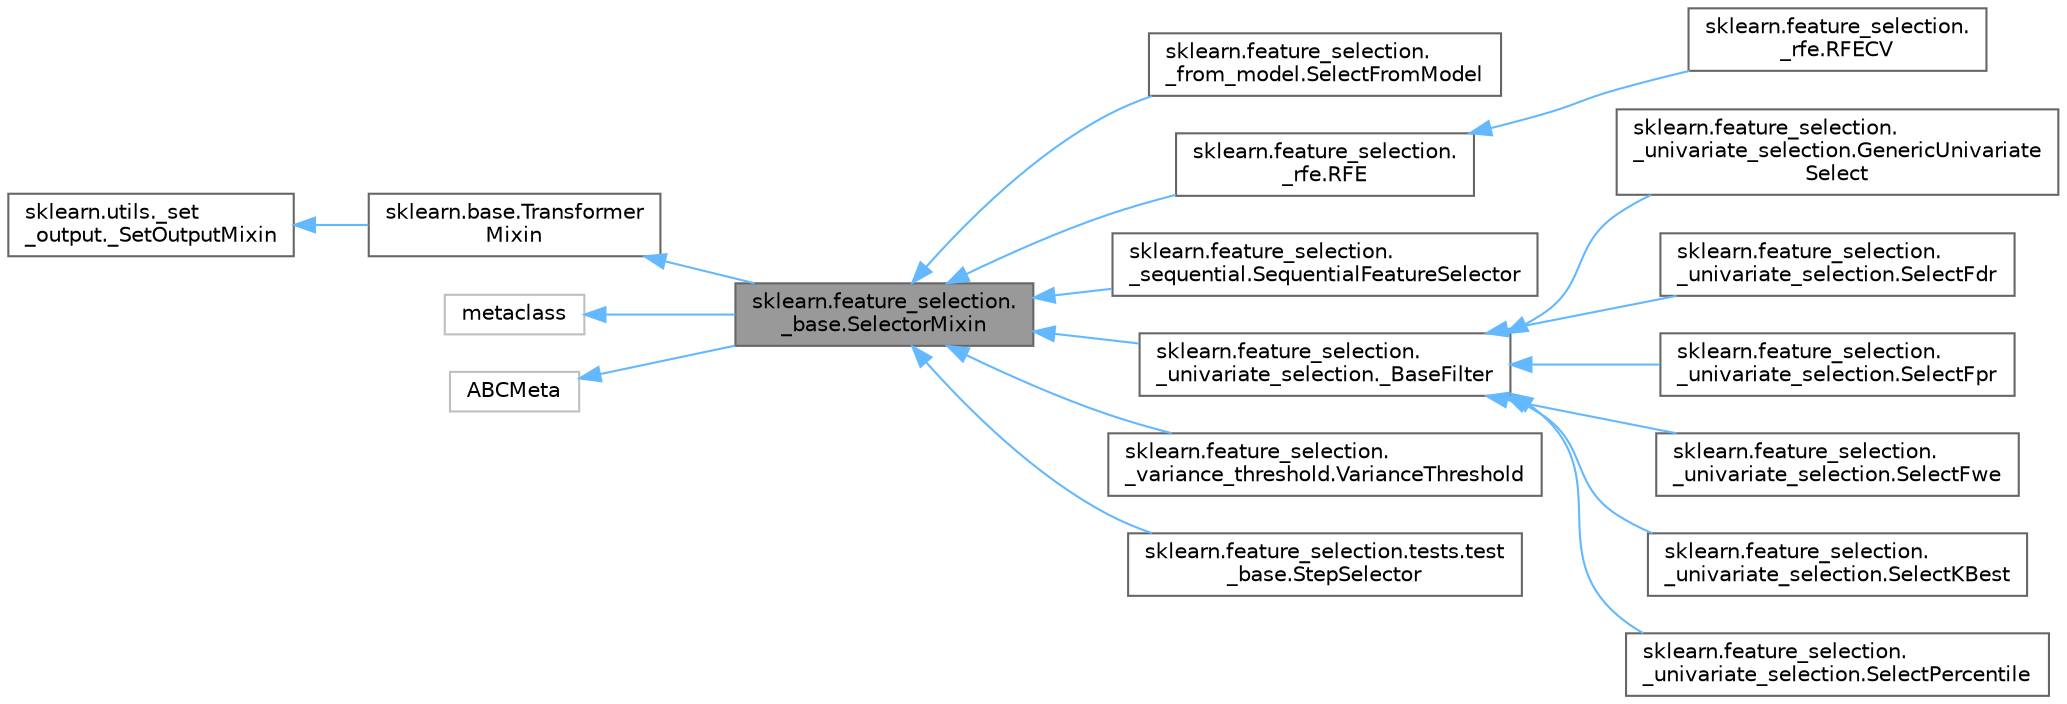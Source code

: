 digraph "sklearn.feature_selection._base.SelectorMixin"
{
 // LATEX_PDF_SIZE
  bgcolor="transparent";
  edge [fontname=Helvetica,fontsize=10,labelfontname=Helvetica,labelfontsize=10];
  node [fontname=Helvetica,fontsize=10,shape=box,height=0.2,width=0.4];
  rankdir="LR";
  Node1 [id="Node000001",label="sklearn.feature_selection.\l_base.SelectorMixin",height=0.2,width=0.4,color="gray40", fillcolor="grey60", style="filled", fontcolor="black",tooltip=" "];
  Node2 -> Node1 [id="edge1_Node000001_Node000002",dir="back",color="steelblue1",style="solid",tooltip=" "];
  Node2 [id="Node000002",label="sklearn.base.Transformer\lMixin",height=0.2,width=0.4,color="gray40", fillcolor="white", style="filled",URL="$d7/d72/classsklearn_1_1base_1_1TransformerMixin.html",tooltip=" "];
  Node3 -> Node2 [id="edge2_Node000002_Node000003",dir="back",color="steelblue1",style="solid",tooltip=" "];
  Node3 [id="Node000003",label="sklearn.utils._set\l_output._SetOutputMixin",height=0.2,width=0.4,color="gray40", fillcolor="white", style="filled",URL="$d3/d75/classsklearn_1_1utils_1_1__set__output_1_1__SetOutputMixin.html",tooltip=" "];
  Node4 -> Node1 [id="edge3_Node000001_Node000004",dir="back",color="steelblue1",style="solid",tooltip=" "];
  Node4 [id="Node000004",label="metaclass",height=0.2,width=0.4,color="grey75", fillcolor="white", style="filled",URL="$d1/d9a/classmetaclass.html",tooltip=" "];
  Node5 -> Node1 [id="edge4_Node000001_Node000005",dir="back",color="steelblue1",style="solid",tooltip=" "];
  Node5 [id="Node000005",label="ABCMeta",height=0.2,width=0.4,color="grey75", fillcolor="white", style="filled",URL="$df/d42/classABCMeta.html",tooltip=" "];
  Node1 -> Node6 [id="edge5_Node000001_Node000006",dir="back",color="steelblue1",style="solid",tooltip=" "];
  Node6 [id="Node000006",label="sklearn.feature_selection.\l_from_model.SelectFromModel",height=0.2,width=0.4,color="gray40", fillcolor="white", style="filled",URL="$d0/d2d/classsklearn_1_1feature__selection_1_1__from__model_1_1SelectFromModel.html",tooltip=" "];
  Node1 -> Node7 [id="edge6_Node000001_Node000007",dir="back",color="steelblue1",style="solid",tooltip=" "];
  Node7 [id="Node000007",label="sklearn.feature_selection.\l_rfe.RFE",height=0.2,width=0.4,color="gray40", fillcolor="white", style="filled",URL="$d2/df7/classsklearn_1_1feature__selection_1_1__rfe_1_1RFE.html",tooltip=" "];
  Node7 -> Node8 [id="edge7_Node000007_Node000008",dir="back",color="steelblue1",style="solid",tooltip=" "];
  Node8 [id="Node000008",label="sklearn.feature_selection.\l_rfe.RFECV",height=0.2,width=0.4,color="gray40", fillcolor="white", style="filled",URL="$d9/deb/classsklearn_1_1feature__selection_1_1__rfe_1_1RFECV.html",tooltip=" "];
  Node1 -> Node9 [id="edge8_Node000001_Node000009",dir="back",color="steelblue1",style="solid",tooltip=" "];
  Node9 [id="Node000009",label="sklearn.feature_selection.\l_sequential.SequentialFeatureSelector",height=0.2,width=0.4,color="gray40", fillcolor="white", style="filled",URL="$d2/d8a/classsklearn_1_1feature__selection_1_1__sequential_1_1SequentialFeatureSelector.html",tooltip=" "];
  Node1 -> Node10 [id="edge9_Node000001_Node000010",dir="back",color="steelblue1",style="solid",tooltip=" "];
  Node10 [id="Node000010",label="sklearn.feature_selection.\l_univariate_selection._BaseFilter",height=0.2,width=0.4,color="gray40", fillcolor="white", style="filled",URL="$d7/d4c/classsklearn_1_1feature__selection_1_1__univariate__selection_1_1__BaseFilter.html",tooltip="Base classes."];
  Node10 -> Node11 [id="edge10_Node000010_Node000011",dir="back",color="steelblue1",style="solid",tooltip=" "];
  Node11 [id="Node000011",label="sklearn.feature_selection.\l_univariate_selection.GenericUnivariate\lSelect",height=0.2,width=0.4,color="gray40", fillcolor="white", style="filled",URL="$d5/da1/classsklearn_1_1feature__selection_1_1__univariate__selection_1_1GenericUnivariateSelect.html",tooltip=" "];
  Node10 -> Node12 [id="edge11_Node000010_Node000012",dir="back",color="steelblue1",style="solid",tooltip=" "];
  Node12 [id="Node000012",label="sklearn.feature_selection.\l_univariate_selection.SelectFdr",height=0.2,width=0.4,color="gray40", fillcolor="white", style="filled",URL="$d6/dbb/classsklearn_1_1feature__selection_1_1__univariate__selection_1_1SelectFdr.html",tooltip=" "];
  Node10 -> Node13 [id="edge12_Node000010_Node000013",dir="back",color="steelblue1",style="solid",tooltip=" "];
  Node13 [id="Node000013",label="sklearn.feature_selection.\l_univariate_selection.SelectFpr",height=0.2,width=0.4,color="gray40", fillcolor="white", style="filled",URL="$d1/deb/classsklearn_1_1feature__selection_1_1__univariate__selection_1_1SelectFpr.html",tooltip=" "];
  Node10 -> Node14 [id="edge13_Node000010_Node000014",dir="back",color="steelblue1",style="solid",tooltip=" "];
  Node14 [id="Node000014",label="sklearn.feature_selection.\l_univariate_selection.SelectFwe",height=0.2,width=0.4,color="gray40", fillcolor="white", style="filled",URL="$d4/d9f/classsklearn_1_1feature__selection_1_1__univariate__selection_1_1SelectFwe.html",tooltip=" "];
  Node10 -> Node15 [id="edge14_Node000010_Node000015",dir="back",color="steelblue1",style="solid",tooltip=" "];
  Node15 [id="Node000015",label="sklearn.feature_selection.\l_univariate_selection.SelectKBest",height=0.2,width=0.4,color="gray40", fillcolor="white", style="filled",URL="$d2/d1e/classsklearn_1_1feature__selection_1_1__univariate__selection_1_1SelectKBest.html",tooltip=" "];
  Node10 -> Node16 [id="edge15_Node000010_Node000016",dir="back",color="steelblue1",style="solid",tooltip=" "];
  Node16 [id="Node000016",label="sklearn.feature_selection.\l_univariate_selection.SelectPercentile",height=0.2,width=0.4,color="gray40", fillcolor="white", style="filled",URL="$d5/dea/classsklearn_1_1feature__selection_1_1__univariate__selection_1_1SelectPercentile.html",tooltip=" "];
  Node1 -> Node17 [id="edge16_Node000001_Node000017",dir="back",color="steelblue1",style="solid",tooltip=" "];
  Node17 [id="Node000017",label="sklearn.feature_selection.\l_variance_threshold.VarianceThreshold",height=0.2,width=0.4,color="gray40", fillcolor="white", style="filled",URL="$d8/d05/classsklearn_1_1feature__selection_1_1__variance__threshold_1_1VarianceThreshold.html",tooltip=" "];
  Node1 -> Node18 [id="edge17_Node000001_Node000018",dir="back",color="steelblue1",style="solid",tooltip=" "];
  Node18 [id="Node000018",label="sklearn.feature_selection.tests.test\l_base.StepSelector",height=0.2,width=0.4,color="gray40", fillcolor="white", style="filled",URL="$db/d56/classsklearn_1_1feature__selection_1_1tests_1_1test__base_1_1StepSelector.html",tooltip=" "];
}
